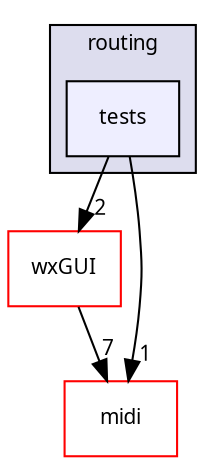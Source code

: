 digraph "src/kernel/routing/tests" {
  compound=true
  node [ fontsize="10", fontname="Sans"];
  edge [ labelfontsize="10", labelfontname="Sans"];
  subgraph clusterdir_02be4fa82aae8ff4c4cc45bceb47856f {
    graph [ bgcolor="#ddddee", pencolor="black", label="routing" fontname="Sans", fontsize="10", URL="dir_02be4fa82aae8ff4c4cc45bceb47856f.html"]
  dir_456056c91486b47754c3d6dd7b71854e [shape=box, label="tests", style="filled", fillcolor="#eeeeff", pencolor="black", URL="dir_456056c91486b47754c3d6dd7b71854e.html"];
  }
  dir_eaae7e9da1b31c6b329e928d72e0e61a [shape=box label="wxGUI" fillcolor="white" style="filled" color="red" URL="dir_eaae7e9da1b31c6b329e928d72e0e61a.html"];
  dir_9991dc3f13b86ed5072092a2559a4881 [shape=box label="midi" fillcolor="white" style="filled" color="red" URL="dir_9991dc3f13b86ed5072092a2559a4881.html"];
  dir_eaae7e9da1b31c6b329e928d72e0e61a->dir_9991dc3f13b86ed5072092a2559a4881 [headlabel="7", labeldistance=1.5 headhref="dir_000007_000011.html"];
  dir_456056c91486b47754c3d6dd7b71854e->dir_eaae7e9da1b31c6b329e928d72e0e61a [headlabel="2", labeldistance=1.5 headhref="dir_000013_000007.html"];
  dir_456056c91486b47754c3d6dd7b71854e->dir_9991dc3f13b86ed5072092a2559a4881 [headlabel="1", labeldistance=1.5 headhref="dir_000013_000011.html"];
}
